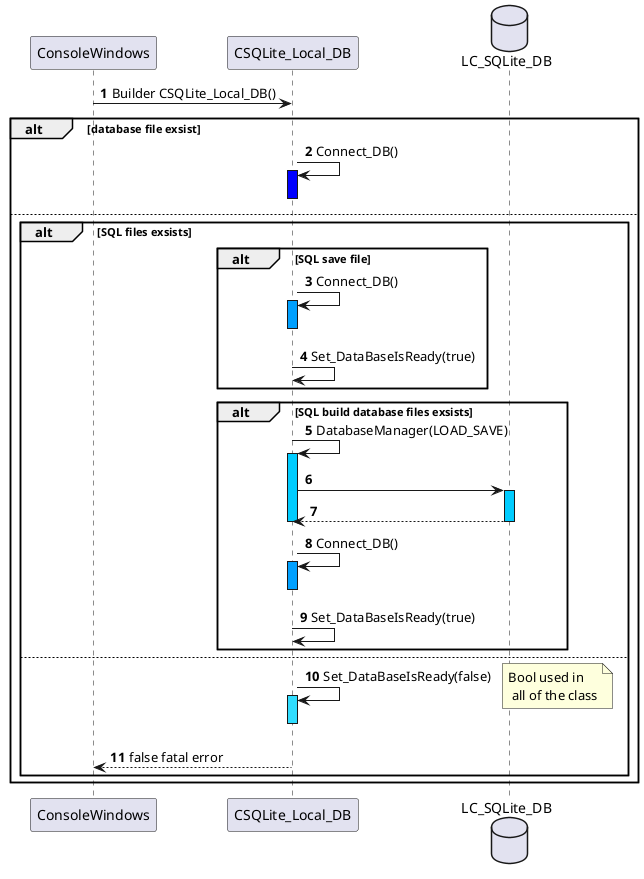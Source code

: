 @startuml


autonumber
ConsoleWindows -> CSQLite_Local_DB : Builder CSQLite_Local_DB()

alt database file exsist

       database LC_SQLite_DB
       CSQLite_Local_DB -> CSQLite_Local_DB : Connect_DB()
       activate CSQLite_Local_DB #0000FF
       deactivate CSQLite_Local_DB

    else

       alt SQL files exsists

           alt SQL save file

               CSQLite_Local_DB -> CSQLite_Local_DB : Connect_DB()
               activate CSQLite_Local_DB #00A0FF
               deactivate CSQLite_Local_DB

               CSQLite_Local_DB -> CSQLite_Local_DB : Set_DataBaseIsReady(true)
           end

            alt SQL build database files exsists

                CSQLite_Local_DB -> CSQLite_Local_DB : DatabaseManager(LOAD_SAVE)
                activate CSQLite_Local_DB #00CCFF

                CSQLite_Local_DB -> LC_SQLite_DB
                activate LC_SQLite_DB #00CCFF

                LC_SQLite_DB --> CSQLite_Local_DB
                deactivate LC_SQLite_DB
                deactivate CSQLite_Local_DB

                CSQLite_Local_DB -> CSQLite_Local_DB : Connect_DB()
                activate CSQLite_Local_DB #00A0FF
                deactivate CSQLite_Local_DB

                CSQLite_Local_DB -> CSQLite_Local_DB : Set_DataBaseIsReady(true)
            end
      else

          CSQLite_Local_DB -> CSQLite_Local_DB : Set_DataBaseIsReady(false)
          activate CSQLite_Local_DB #30DDFF
          deactivate CSQLite_Local_DB
          note right : Bool used in\n all of the class
          CSQLite_Local_DB --> ConsoleWindows : false fatal error
    end
end

@enduml
